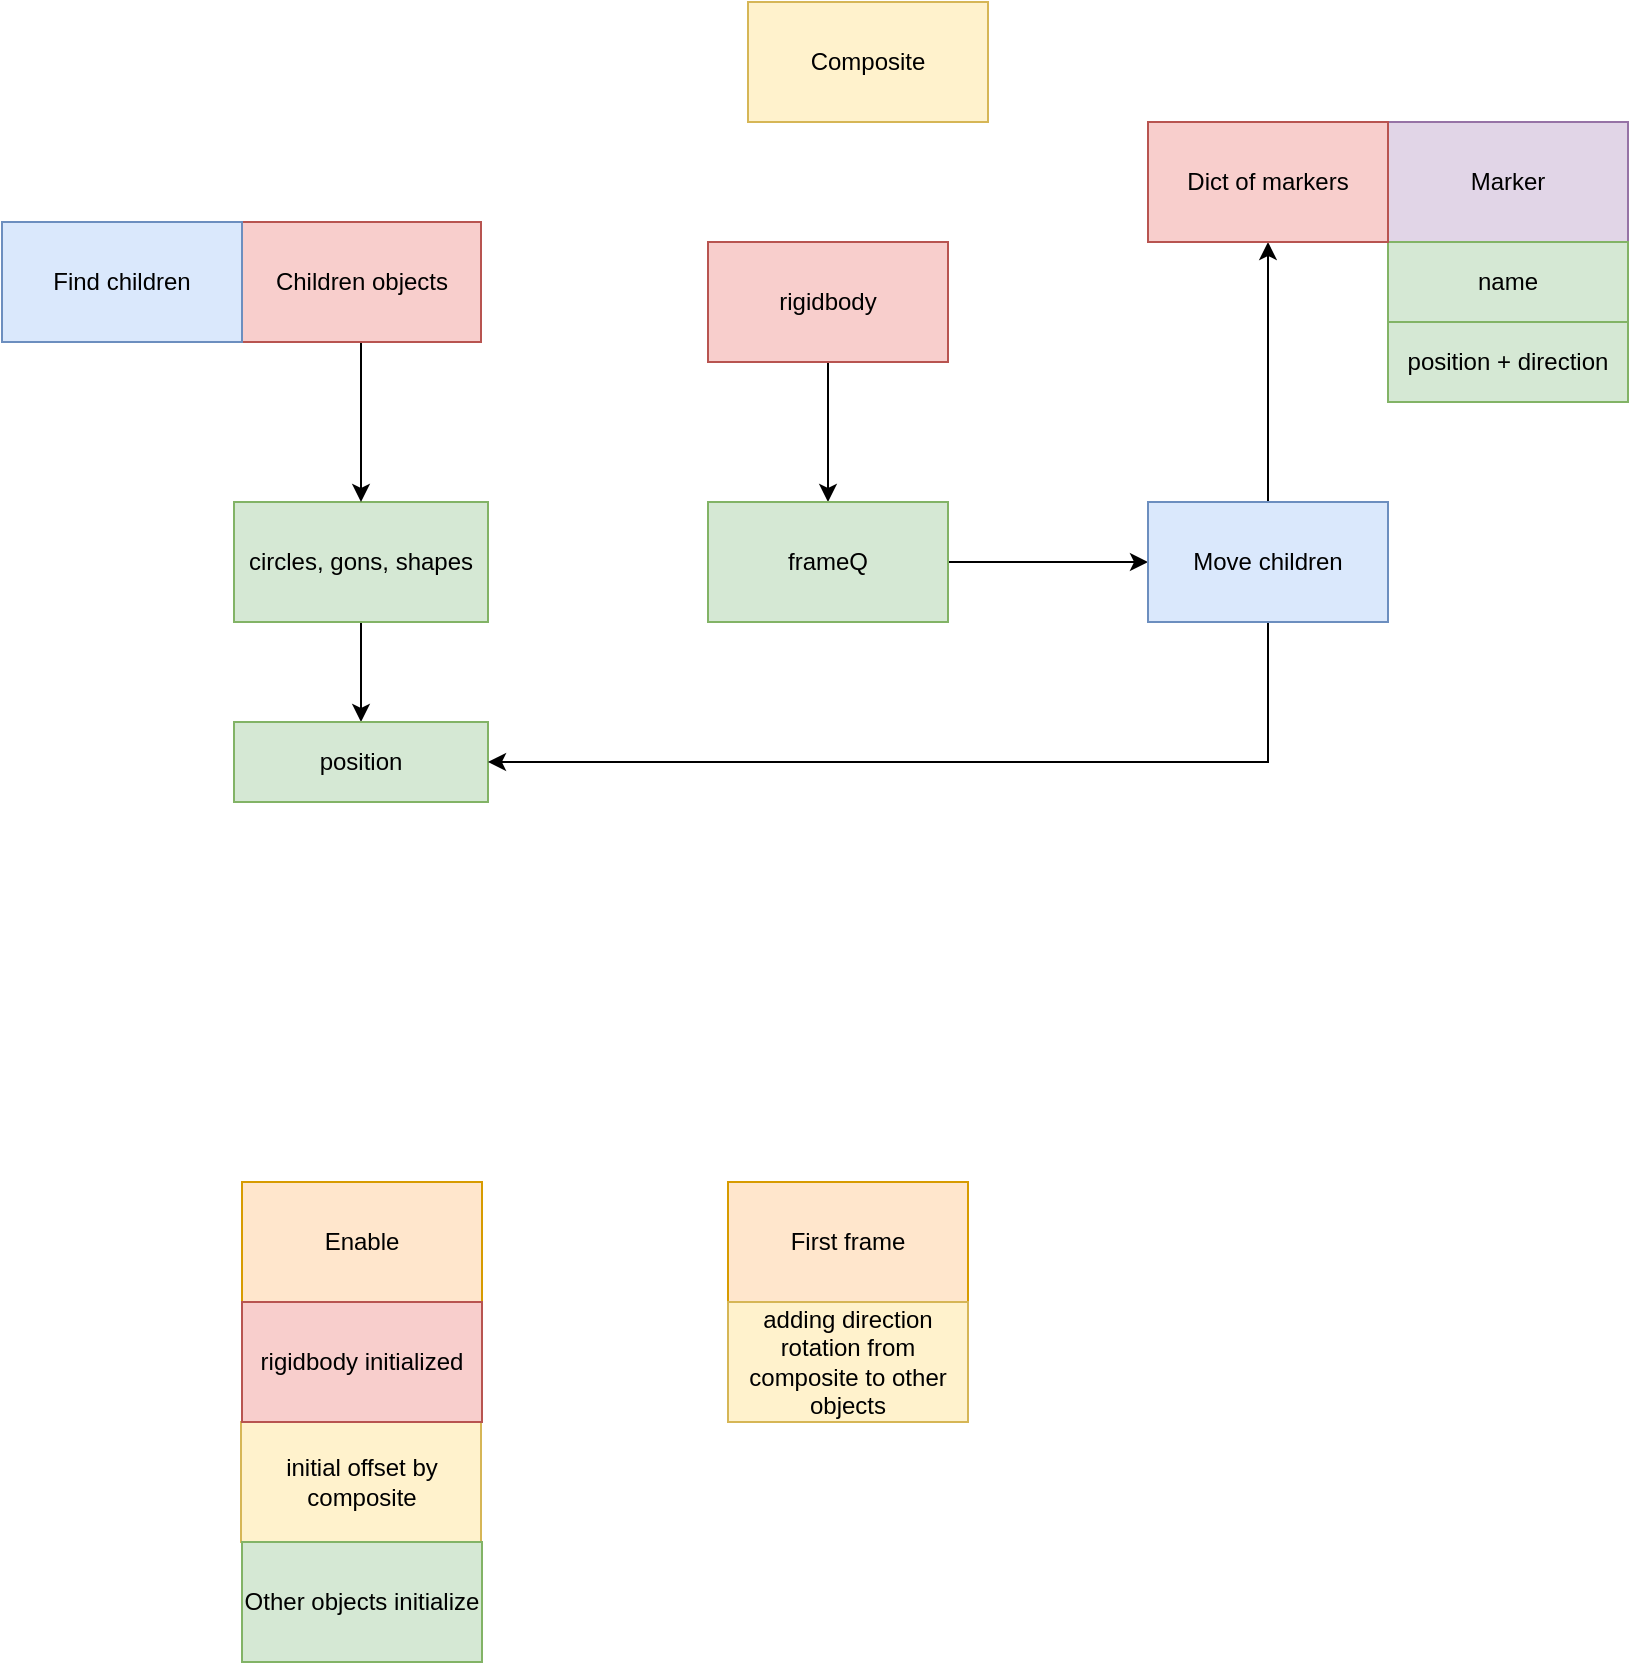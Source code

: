 <mxfile version="12.2.4" pages="1"><diagram id="Wq6FTCQnlqRcP3SFeBXs" name="Page-1"><mxGraphModel dx="1725" dy="583" grid="1" gridSize="10" guides="1" tooltips="1" connect="1" arrows="1" fold="1" page="1" pageScale="1" pageWidth="850" pageHeight="1100" math="0" shadow="0"><root><mxCell id="0"/><mxCell id="1" parent="0"/><mxCell id="2" value="Composite" style="rounded=0;whiteSpace=wrap;html=1;fillColor=#fff2cc;strokeColor=#d6b656;" parent="1" vertex="1"><mxGeometry x="330" y="80" width="120" height="60" as="geometry"/></mxCell><mxCell id="16" style="edgeStyle=orthogonalEdgeStyle;rounded=0;orthogonalLoop=1;jettySize=auto;html=1;" parent="1" source="4" target="9" edge="1"><mxGeometry relative="1" as="geometry"/></mxCell><mxCell id="4" value="circles, gons, shapes" style="rounded=0;whiteSpace=wrap;html=1;fillColor=#d5e8d4;strokeColor=#82b366;" parent="1" vertex="1"><mxGeometry x="73" y="330" width="127" height="60" as="geometry"/></mxCell><mxCell id="7" style="edgeStyle=orthogonalEdgeStyle;rounded=0;orthogonalLoop=1;jettySize=auto;html=1;" parent="1" source="6" target="4" edge="1"><mxGeometry relative="1" as="geometry"/></mxCell><mxCell id="6" value="Children objects" style="rounded=0;whiteSpace=wrap;html=1;fillColor=#f8cecc;strokeColor=#b85450;" parent="1" vertex="1"><mxGeometry x="76.5" y="190" width="120" height="60" as="geometry"/></mxCell><mxCell id="12" style="edgeStyle=orthogonalEdgeStyle;rounded=0;orthogonalLoop=1;jettySize=auto;html=1;" parent="1" source="8" target="11" edge="1"><mxGeometry relative="1" as="geometry"/></mxCell><mxCell id="8" value="rigidbody" style="rounded=0;whiteSpace=wrap;html=1;fillColor=#f8cecc;strokeColor=#b85450;" parent="1" vertex="1"><mxGeometry x="310" y="200" width="120" height="60" as="geometry"/></mxCell><mxCell id="9" value="position" style="rounded=0;whiteSpace=wrap;html=1;fillColor=#d5e8d4;strokeColor=#82b366;" parent="1" vertex="1"><mxGeometry x="73" y="440" width="127" height="40" as="geometry"/></mxCell><mxCell id="14" style="edgeStyle=orthogonalEdgeStyle;rounded=0;orthogonalLoop=1;jettySize=auto;html=1;" parent="1" source="11" target="13" edge="1"><mxGeometry relative="1" as="geometry"/></mxCell><mxCell id="11" value="frameQ" style="rounded=0;whiteSpace=wrap;html=1;fillColor=#d5e8d4;strokeColor=#82b366;" parent="1" vertex="1"><mxGeometry x="310" y="330" width="120" height="60" as="geometry"/></mxCell><mxCell id="15" style="edgeStyle=orthogonalEdgeStyle;rounded=0;orthogonalLoop=1;jettySize=auto;html=1;entryX=1;entryY=0.5;entryDx=0;entryDy=0;" parent="1" source="13" target="9" edge="1"><mxGeometry relative="1" as="geometry"><Array as="points"><mxPoint x="590" y="460"/></Array></mxGeometry></mxCell><mxCell id="21" style="edgeStyle=orthogonalEdgeStyle;rounded=0;orthogonalLoop=1;jettySize=auto;html=1;entryX=0.5;entryY=1;entryDx=0;entryDy=0;" parent="1" source="13" target="20" edge="1"><mxGeometry relative="1" as="geometry"/></mxCell><mxCell id="13" value="Move children" style="rounded=0;whiteSpace=wrap;html=1;fillColor=#dae8fc;strokeColor=#6c8ebf;" parent="1" vertex="1"><mxGeometry x="530" y="330" width="120" height="60" as="geometry"/></mxCell><mxCell id="17" value="Marker" style="rounded=0;whiteSpace=wrap;html=1;fillColor=#e1d5e7;strokeColor=#9673a6;" parent="1" vertex="1"><mxGeometry x="650" y="140" width="120" height="60" as="geometry"/></mxCell><mxCell id="18" value="name" style="rounded=0;whiteSpace=wrap;html=1;fillColor=#d5e8d4;strokeColor=#82b366;" parent="1" vertex="1"><mxGeometry x="650" y="200" width="120" height="40" as="geometry"/></mxCell><mxCell id="19" value="position + direction" style="rounded=0;whiteSpace=wrap;html=1;fillColor=#d5e8d4;strokeColor=#82b366;" parent="1" vertex="1"><mxGeometry x="650" y="240" width="120" height="40" as="geometry"/></mxCell><mxCell id="20" value="Dict of markers" style="rounded=0;whiteSpace=wrap;html=1;fillColor=#f8cecc;strokeColor=#b85450;" parent="1" vertex="1"><mxGeometry x="530" y="140" width="120" height="60" as="geometry"/></mxCell><mxCell id="22" value="Enable" style="rounded=0;whiteSpace=wrap;html=1;fillColor=#ffe6cc;strokeColor=#d79b00;" parent="1" vertex="1"><mxGeometry x="77" y="670" width="120" height="60" as="geometry"/></mxCell><mxCell id="23" value="initial offset by composite" style="rounded=0;whiteSpace=wrap;html=1;fillColor=#fff2cc;strokeColor=#d6b656;" parent="1" vertex="1"><mxGeometry x="76.5" y="790" width="120" height="60" as="geometry"/></mxCell><mxCell id="24" value="Other objects initialize" style="rounded=0;whiteSpace=wrap;html=1;fillColor=#d5e8d4;strokeColor=#82b366;" parent="1" vertex="1"><mxGeometry x="77" y="850" width="120" height="60" as="geometry"/></mxCell><mxCell id="25" value="rigidbody initialized" style="rounded=0;whiteSpace=wrap;html=1;fillColor=#f8cecc;strokeColor=#b85450;" parent="1" vertex="1"><mxGeometry x="77" y="730" width="120" height="60" as="geometry"/></mxCell><mxCell id="26" value="Find children" style="rounded=0;whiteSpace=wrap;html=1;fillColor=#dae8fc;strokeColor=#6c8ebf;" parent="1" vertex="1"><mxGeometry x="-43" y="190" width="120" height="60" as="geometry"/></mxCell><mxCell id="27" value="First frame" style="rounded=0;whiteSpace=wrap;html=1;fillColor=#ffe6cc;strokeColor=#d79b00;" vertex="1" parent="1"><mxGeometry x="320" y="670" width="120" height="60" as="geometry"/></mxCell><mxCell id="28" value="adding direction rotation from composite to other objects" style="rounded=0;whiteSpace=wrap;html=1;fillColor=#fff2cc;strokeColor=#d6b656;" vertex="1" parent="1"><mxGeometry x="320" y="730" width="120" height="60" as="geometry"/></mxCell></root></mxGraphModel></diagram></mxfile>